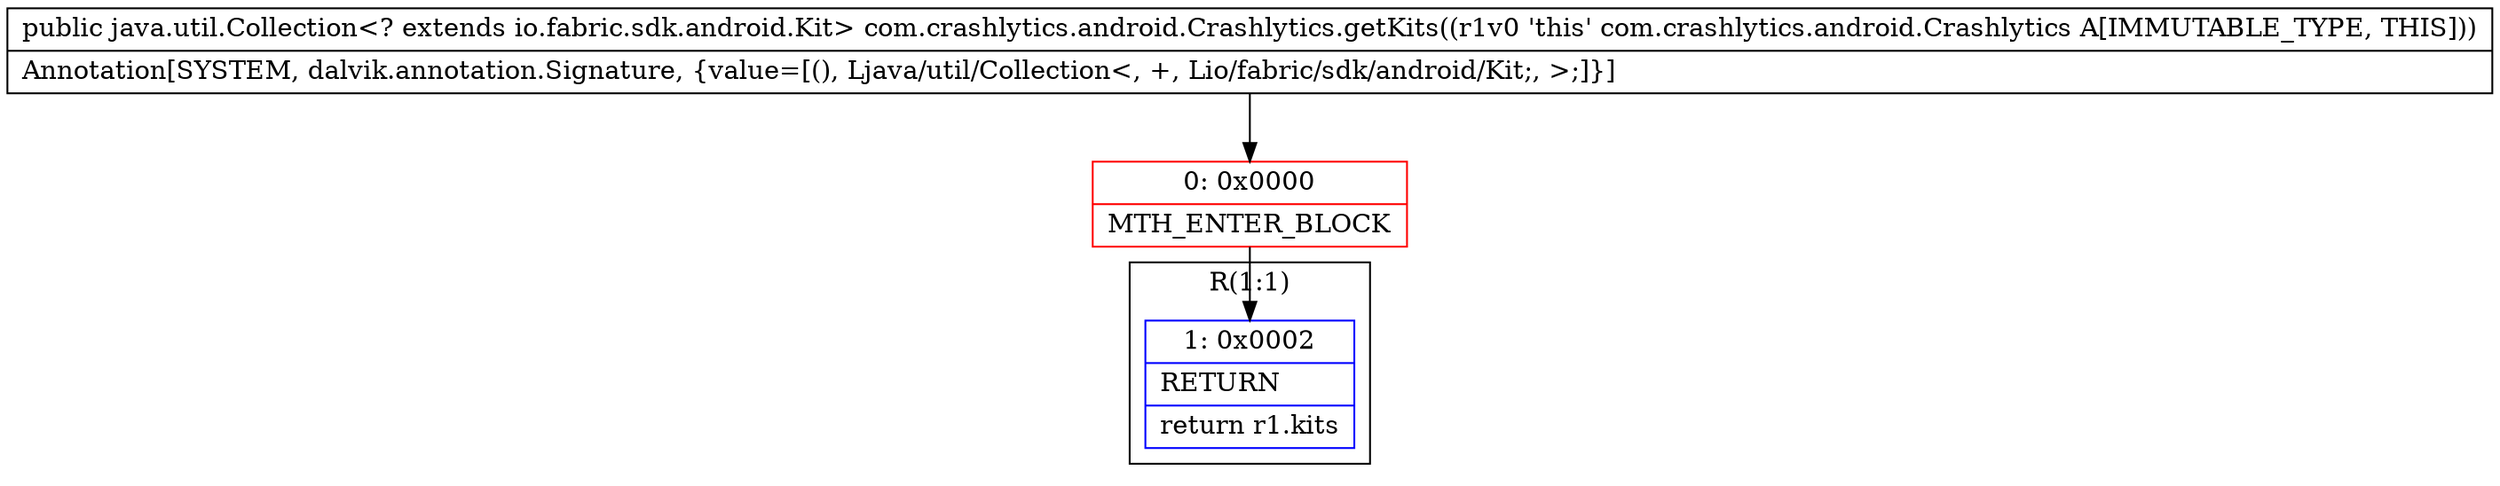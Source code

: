 digraph "CFG forcom.crashlytics.android.Crashlytics.getKits()Ljava\/util\/Collection;" {
subgraph cluster_Region_1963111018 {
label = "R(1:1)";
node [shape=record,color=blue];
Node_1 [shape=record,label="{1\:\ 0x0002|RETURN\l|return r1.kits\l}"];
}
Node_0 [shape=record,color=red,label="{0\:\ 0x0000|MTH_ENTER_BLOCK\l}"];
MethodNode[shape=record,label="{public java.util.Collection\<? extends io.fabric.sdk.android.Kit\> com.crashlytics.android.Crashlytics.getKits((r1v0 'this' com.crashlytics.android.Crashlytics A[IMMUTABLE_TYPE, THIS]))  | Annotation[SYSTEM, dalvik.annotation.Signature, \{value=[(), Ljava\/util\/Collection\<, +, Lio\/fabric\/sdk\/android\/Kit;, \>;]\}]\l}"];
MethodNode -> Node_0;
Node_0 -> Node_1;
}

